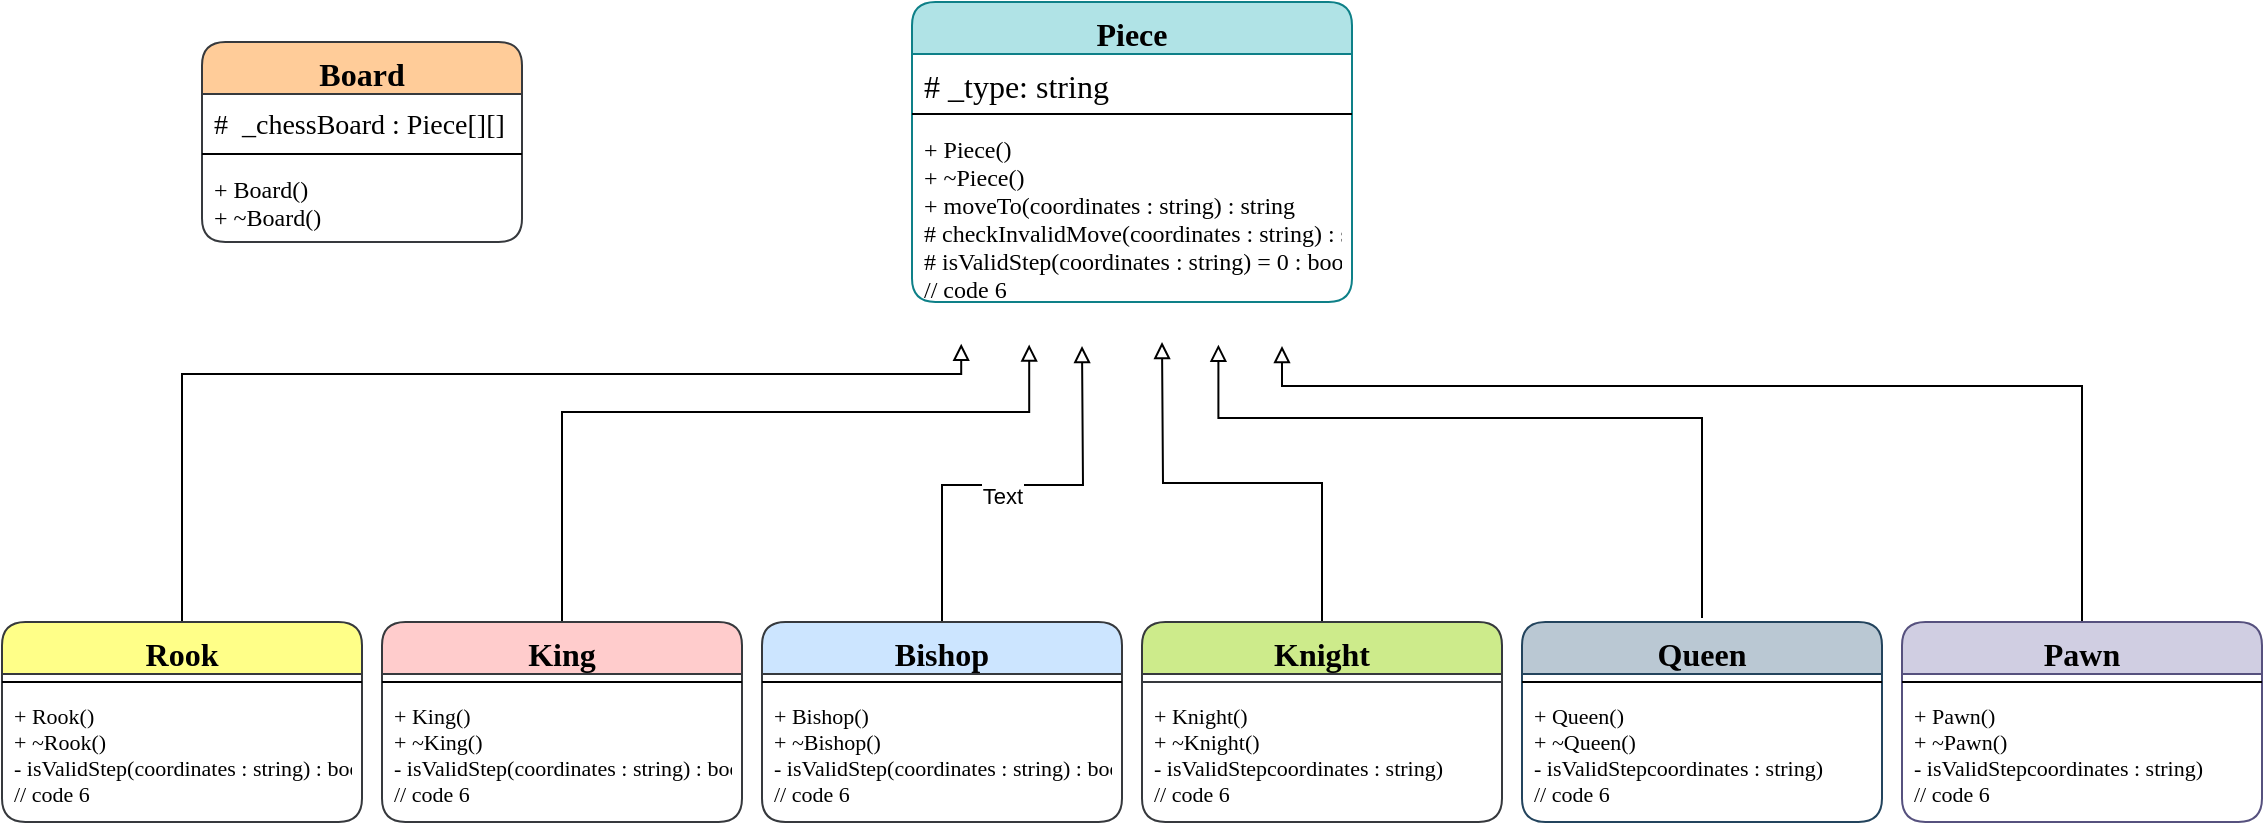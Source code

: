 <mxfile version="14.1.1" type="gitlab">
  <diagram name="Page-1" id="e7e014a7-5840-1c2e-5031-d8a46d1fe8dd">
    <mxGraphModel dx="868" dy="482" grid="1" gridSize="10" guides="1" tooltips="1" connect="1" arrows="1" fold="1" page="1" pageScale="1" pageWidth="1169" pageHeight="826" background="#ffffff" math="0" shadow="0">
      <root>
        <mxCell id="0" />
        <mxCell id="1" parent="0" />
        <mxCell id="q7scO-yD-raQt846I80v-45" value="Piece" style="swimlane;fontStyle=1;align=center;verticalAlign=top;childLayout=stackLayout;horizontal=1;startSize=26;horizontalStack=0;resizeParent=1;resizeParentMax=0;resizeLast=0;collapsible=1;marginBottom=0;fillColor=#b0e3e6;strokeColor=#0e8088;rounded=1;fontFamily=Oswald;fontSource=https%3A%2F%2Ffonts.googleapis.com%2Fcss%3Ffamily%3DOswald;fontSize=16;" parent="1" vertex="1">
          <mxGeometry x="475" y="50" width="220" height="150" as="geometry" />
        </mxCell>
        <mxCell id="q7scO-yD-raQt846I80v-46" value="# _type: string" style="text;strokeColor=none;fillColor=none;align=left;verticalAlign=top;spacingLeft=4;spacingRight=4;overflow=hidden;rotatable=0;points=[[0,0.5],[1,0.5]];portConstraint=eastwest;rounded=1;fontFamily=Oswald;fontSource=https%3A%2F%2Ffonts.googleapis.com%2Fcss%3Ffamily%3DOswald;fontSize=16;" parent="q7scO-yD-raQt846I80v-45" vertex="1">
          <mxGeometry y="26" width="220" height="26" as="geometry" />
        </mxCell>
        <mxCell id="q7scO-yD-raQt846I80v-47" value="" style="line;strokeWidth=1;fillColor=none;align=left;verticalAlign=middle;spacingTop=-1;spacingLeft=3;spacingRight=3;rotatable=0;labelPosition=right;points=[];portConstraint=eastwest;rounded=1;fontFamily=Oswald;fontSource=https%3A%2F%2Ffonts.googleapis.com%2Fcss%3Ffamily%3DOswald;" parent="q7scO-yD-raQt846I80v-45" vertex="1">
          <mxGeometry y="52" width="220" height="8" as="geometry" />
        </mxCell>
        <mxCell id="q7scO-yD-raQt846I80v-48" value="+ Piece()&#xa;+ ~Piece()&#xa;+ moveTo(coordinates : string) : string &#xa;# checkInvalidMove(coordinates : string) : string&#xa;# isValidStep(coordinates : string) = 0 : bool&#xa;// code 6&#xa;  " style="text;strokeColor=none;fillColor=none;align=left;verticalAlign=top;spacingLeft=4;spacingRight=4;overflow=hidden;rotatable=0;points=[[0,0.5],[1,0.5]];portConstraint=eastwest;rounded=1;fontFamily=Oswald;fontSource=https%3A%2F%2Ffonts.googleapis.com%2Fcss%3Ffamily%3DOswald;" parent="q7scO-yD-raQt846I80v-45" vertex="1">
          <mxGeometry y="60" width="220" height="90" as="geometry" />
        </mxCell>
        <mxCell id="4FuHs41zH2ZakiETceFW-1" value="Board" style="swimlane;fontStyle=1;align=center;verticalAlign=top;childLayout=stackLayout;horizontal=1;startSize=26;horizontalStack=0;resizeParent=1;resizeParentMax=0;resizeLast=0;collapsible=1;marginBottom=0;fillColor=#ffcc99;strokeColor=#36393d;rounded=1;fontFamily=Oswald;fontSource=https%3A%2F%2Ffonts.googleapis.com%2Fcss%3Ffamily%3DOswald;fontSize=16;" parent="1" vertex="1">
          <mxGeometry x="120" y="70" width="160" height="100" as="geometry" />
        </mxCell>
        <mxCell id="4FuHs41zH2ZakiETceFW-2" value="#  _chessBoard : Piece[][]&#xa;" style="text;strokeColor=none;fillColor=none;align=left;verticalAlign=top;spacingLeft=4;spacingRight=4;overflow=hidden;rotatable=0;points=[[0,0.5],[1,0.5]];portConstraint=eastwest;rounded=1;fontFamily=Oswald;fontSource=https%3A%2F%2Ffonts.googleapis.com%2Fcss%3Ffamily%3DOswald;fontSize=14;" parent="4FuHs41zH2ZakiETceFW-1" vertex="1">
          <mxGeometry y="26" width="160" height="26" as="geometry" />
        </mxCell>
        <mxCell id="4FuHs41zH2ZakiETceFW-3" value="" style="line;strokeWidth=1;fillColor=none;align=left;verticalAlign=middle;spacingTop=-1;spacingLeft=3;spacingRight=3;rotatable=0;labelPosition=right;points=[];portConstraint=eastwest;rounded=1;fontFamily=Oswald;fontSource=https%3A%2F%2Ffonts.googleapis.com%2Fcss%3Ffamily%3DOswald;" parent="4FuHs41zH2ZakiETceFW-1" vertex="1">
          <mxGeometry y="52" width="160" height="8" as="geometry" />
        </mxCell>
        <mxCell id="4FuHs41zH2ZakiETceFW-4" value="+ Board()&#xa;+ ~Board()&#xa;" style="text;align=left;verticalAlign=top;spacingLeft=4;spacingRight=4;overflow=hidden;rotatable=0;points=[[0,0.5],[1,0.5]];portConstraint=eastwest;rounded=1;fontFamily=Oswald;fontSource=https%3A%2F%2Ffonts.googleapis.com%2Fcss%3Ffamily%3DOswald;" parent="4FuHs41zH2ZakiETceFW-1" vertex="1">
          <mxGeometry y="60" width="160" height="40" as="geometry" />
        </mxCell>
        <mxCell id="lngdv73oLhFDTeajvxB4-60" style="edgeStyle=orthogonalEdgeStyle;rounded=0;orthogonalLoop=1;jettySize=auto;html=1;entryX=0.073;entryY=1.054;entryDx=0;entryDy=0;entryPerimeter=0;endArrow=block;endFill=0;fontFamily=Oswald;fontSource=https%3A%2F%2Ffonts.googleapis.com%2Fcss%3Ffamily%3DOswald;fontSize=16;exitX=0.5;exitY=0;exitDx=0;exitDy=0;" parent="1" source="lngdv73oLhFDTeajvxB4-15" edge="1">
          <mxGeometry relative="1" as="geometry">
            <mxPoint x="110" y="356" as="sourcePoint" />
            <mxPoint x="499.6" y="220.86" as="targetPoint" />
            <Array as="points">
              <mxPoint x="110" y="236" />
              <mxPoint x="500" y="236" />
            </Array>
          </mxGeometry>
        </mxCell>
        <mxCell id="lngdv73oLhFDTeajvxB4-15" value="Rook" style="swimlane;fontStyle=1;align=center;verticalAlign=top;childLayout=stackLayout;horizontal=1;startSize=26;horizontalStack=0;resizeParent=1;resizeParentMax=0;resizeLast=0;collapsible=1;marginBottom=0;fillColor=#ffff88;strokeColor=#36393d;rounded=1;fontFamily=Oswald;fontSource=https%3A%2F%2Ffonts.googleapis.com%2Fcss%3Ffamily%3DOswald;fontSize=16;" parent="1" vertex="1">
          <mxGeometry x="20" y="360" width="180" height="100" as="geometry" />
        </mxCell>
        <mxCell id="lngdv73oLhFDTeajvxB4-17" value="" style="line;strokeWidth=1;fillColor=none;align=left;verticalAlign=middle;spacingTop=-1;spacingLeft=3;spacingRight=3;rotatable=0;labelPosition=right;points=[];portConstraint=eastwest;rounded=1;fontFamily=Oswald;fontSource=https%3A%2F%2Ffonts.googleapis.com%2Fcss%3Ffamily%3DOswald;" parent="lngdv73oLhFDTeajvxB4-15" vertex="1">
          <mxGeometry y="26" width="180" height="8" as="geometry" />
        </mxCell>
        <mxCell id="lngdv73oLhFDTeajvxB4-18" value="+ Rook()&#xa;+ ~Rook()&#xa;- isValidStep(coordinates : string) : bool &#xa;// code 6&#xa;  " style="text;strokeColor=none;fillColor=none;align=left;verticalAlign=top;spacingLeft=4;spacingRight=4;overflow=hidden;rotatable=0;points=[[0,0.5],[1,0.5]];portConstraint=eastwest;rounded=1;fontFamily=Oswald;fontSource=https%3A%2F%2Ffonts.googleapis.com%2Fcss%3Ffamily%3DOswald;fontSize=11;" parent="lngdv73oLhFDTeajvxB4-15" vertex="1">
          <mxGeometry y="34" width="180" height="66" as="geometry" />
        </mxCell>
        <mxCell id="lngdv73oLhFDTeajvxB4-49" style="edgeStyle=orthogonalEdgeStyle;rounded=0;orthogonalLoop=1;jettySize=auto;html=1;entryX=0.243;entryY=1.07;entryDx=0;entryDy=0;entryPerimeter=0;endArrow=block;endFill=0;fontFamily=Oswald;fontSource=https%3A%2F%2Ffonts.googleapis.com%2Fcss%3Ffamily%3DOswald;fontSize=16;" parent="1" edge="1">
          <mxGeometry relative="1" as="geometry">
            <mxPoint x="300" y="360" as="sourcePoint" />
            <mxPoint x="533.6" y="221.3" as="targetPoint" />
            <Array as="points">
              <mxPoint x="300" y="255" />
              <mxPoint x="534" y="255" />
            </Array>
          </mxGeometry>
        </mxCell>
        <mxCell id="lngdv73oLhFDTeajvxB4-31" value="King" style="swimlane;fontStyle=1;align=center;verticalAlign=top;childLayout=stackLayout;horizontal=1;startSize=26;horizontalStack=0;resizeParent=1;resizeParentMax=0;resizeLast=0;collapsible=1;marginBottom=0;fillColor=#ffcccc;strokeColor=#36393d;rounded=1;fontFamily=Oswald;fontSource=https%3A%2F%2Ffonts.googleapis.com%2Fcss%3Ffamily%3DOswald;fontSize=16;" parent="1" vertex="1">
          <mxGeometry x="210" y="360" width="180" height="100" as="geometry" />
        </mxCell>
        <mxCell id="lngdv73oLhFDTeajvxB4-32" value="" style="line;strokeWidth=1;fillColor=none;align=left;verticalAlign=middle;spacingTop=-1;spacingLeft=3;spacingRight=3;rotatable=0;labelPosition=right;points=[];portConstraint=eastwest;rounded=1;fontFamily=Oswald;fontSource=https%3A%2F%2Ffonts.googleapis.com%2Fcss%3Ffamily%3DOswald;" parent="lngdv73oLhFDTeajvxB4-31" vertex="1">
          <mxGeometry y="26" width="180" height="8" as="geometry" />
        </mxCell>
        <mxCell id="lngdv73oLhFDTeajvxB4-33" value="+ King()&#xa;+ ~King()&#xa;- isValidStep(coordinates : string) : bool &#xa;// code 6&#xa;  " style="text;strokeColor=none;fillColor=none;align=left;verticalAlign=top;spacingLeft=4;spacingRight=4;overflow=hidden;rotatable=0;points=[[0,0.5],[1,0.5]];portConstraint=eastwest;rounded=1;fontFamily=Oswald;fontSource=https%3A%2F%2Ffonts.googleapis.com%2Fcss%3Ffamily%3DOswald;fontSize=11;" parent="lngdv73oLhFDTeajvxB4-31" vertex="1">
          <mxGeometry y="34" width="180" height="66" as="geometry" />
        </mxCell>
        <mxCell id="lngdv73oLhFDTeajvxB4-59" style="edgeStyle=orthogonalEdgeStyle;rounded=0;orthogonalLoop=1;jettySize=auto;html=1;exitX=0.5;exitY=0;exitDx=0;exitDy=0;endArrow=block;endFill=0;fontFamily=Oswald;fontSource=https%3A%2F%2Ffonts.googleapis.com%2Fcss%3Ffamily%3DOswald;fontSize=16;" parent="1" source="lngdv73oLhFDTeajvxB4-36" edge="1">
          <mxGeometry relative="1" as="geometry">
            <mxPoint x="660" y="222.0" as="targetPoint" />
            <mxPoint x="1060" y="352" as="sourcePoint" />
            <Array as="points">
              <mxPoint x="1060" y="242" />
              <mxPoint x="660" y="242" />
            </Array>
          </mxGeometry>
        </mxCell>
        <mxCell id="lngdv73oLhFDTeajvxB4-36" value="Pawn" style="swimlane;fontStyle=1;align=center;verticalAlign=top;childLayout=stackLayout;horizontal=1;startSize=26;horizontalStack=0;resizeParent=1;resizeParentMax=0;resizeLast=0;collapsible=1;marginBottom=0;fillColor=#d0cee2;strokeColor=#56517e;rounded=1;fontFamily=Oswald;fontSource=https%3A%2F%2Ffonts.googleapis.com%2Fcss%3Ffamily%3DOswald;fontSize=16;" parent="1" vertex="1">
          <mxGeometry x="970" y="360" width="180" height="100" as="geometry" />
        </mxCell>
        <mxCell id="lngdv73oLhFDTeajvxB4-37" value="" style="line;strokeWidth=1;fillColor=none;align=left;verticalAlign=middle;spacingTop=-1;spacingLeft=3;spacingRight=3;rotatable=0;labelPosition=right;points=[];portConstraint=eastwest;rounded=1;fontFamily=Oswald;fontSource=https%3A%2F%2Ffonts.googleapis.com%2Fcss%3Ffamily%3DOswald;" parent="lngdv73oLhFDTeajvxB4-36" vertex="1">
          <mxGeometry y="26" width="180" height="8" as="geometry" />
        </mxCell>
        <mxCell id="lngdv73oLhFDTeajvxB4-38" value="+ Pawn()&#xa;+ ~Pawn()&#xa;- isValidStepcoordinates : string) &#xa;// code 6" style="text;strokeColor=none;fillColor=none;align=left;verticalAlign=top;spacingLeft=4;spacingRight=4;overflow=hidden;rotatable=0;points=[[0,0.5],[1,0.5]];portConstraint=eastwest;rounded=1;fontFamily=Oswald;fontSource=https%3A%2F%2Ffonts.googleapis.com%2Fcss%3Ffamily%3DOswald;fontSize=11;" parent="lngdv73oLhFDTeajvxB4-36" vertex="1">
          <mxGeometry y="34" width="180" height="66" as="geometry" />
        </mxCell>
        <mxCell id="lngdv73oLhFDTeajvxB4-57" style="edgeStyle=orthogonalEdgeStyle;rounded=0;orthogonalLoop=1;jettySize=auto;html=1;entryX=0.716;entryY=1.037;entryDx=0;entryDy=0;entryPerimeter=0;endArrow=block;endFill=0;fontFamily=Oswald;fontSource=https%3A%2F%2Ffonts.googleapis.com%2Fcss%3Ffamily%3DOswald;fontSize=16;" parent="1" edge="1">
          <mxGeometry relative="1" as="geometry">
            <mxPoint x="870" y="358" as="sourcePoint" />
            <mxPoint x="628.2" y="221.33" as="targetPoint" />
            <Array as="points">
              <mxPoint x="870" y="258" />
              <mxPoint x="628" y="258" />
            </Array>
          </mxGeometry>
        </mxCell>
        <mxCell id="lngdv73oLhFDTeajvxB4-39" value="Queen" style="swimlane;fontStyle=1;align=center;verticalAlign=top;childLayout=stackLayout;horizontal=1;startSize=26;horizontalStack=0;resizeParent=1;resizeParentMax=0;resizeLast=0;collapsible=1;marginBottom=0;fillColor=#bac8d3;strokeColor=#23445d;rounded=1;fontFamily=Oswald;fontSource=https%3A%2F%2Ffonts.googleapis.com%2Fcss%3Ffamily%3DOswald;fontSize=16;" parent="1" vertex="1">
          <mxGeometry x="780" y="360" width="180" height="100" as="geometry" />
        </mxCell>
        <mxCell id="lngdv73oLhFDTeajvxB4-40" value="" style="line;strokeWidth=1;fillColor=none;align=left;verticalAlign=middle;spacingTop=-1;spacingLeft=3;spacingRight=3;rotatable=0;labelPosition=right;points=[];portConstraint=eastwest;rounded=1;fontFamily=Oswald;fontSource=https%3A%2F%2Ffonts.googleapis.com%2Fcss%3Ffamily%3DOswald;" parent="lngdv73oLhFDTeajvxB4-39" vertex="1">
          <mxGeometry y="26" width="180" height="8" as="geometry" />
        </mxCell>
        <mxCell id="lngdv73oLhFDTeajvxB4-41" value="+ Queen()&#xa;+ ~Queen()&#xa;- isValidStepcoordinates : string) &#xa;// code 6&#xa;  " style="text;strokeColor=none;fillColor=none;align=left;verticalAlign=top;spacingLeft=4;spacingRight=4;overflow=hidden;rotatable=0;points=[[0,0.5],[1,0.5]];portConstraint=eastwest;rounded=1;fontFamily=Oswald;fontSource=https%3A%2F%2Ffonts.googleapis.com%2Fcss%3Ffamily%3DOswald;fontSize=11;" parent="lngdv73oLhFDTeajvxB4-39" vertex="1">
          <mxGeometry y="34" width="180" height="66" as="geometry" />
        </mxCell>
        <mxCell id="lngdv73oLhFDTeajvxB4-51" style="edgeStyle=orthogonalEdgeStyle;rounded=0;orthogonalLoop=1;jettySize=auto;html=1;exitX=0.5;exitY=0;exitDx=0;exitDy=0;endArrow=block;endFill=0;fontFamily=Oswald;fontSource=https%3A%2F%2Ffonts.googleapis.com%2Fcss%3Ffamily%3DOswald;fontSize=16;" parent="1" source="lngdv73oLhFDTeajvxB4-42" edge="1">
          <mxGeometry relative="1" as="geometry">
            <mxPoint x="600" y="220.0" as="targetPoint" />
            <mxPoint x="680" y="350" as="sourcePoint" />
          </mxGeometry>
        </mxCell>
        <mxCell id="lngdv73oLhFDTeajvxB4-42" value="Knight" style="swimlane;fontStyle=1;align=center;verticalAlign=top;childLayout=stackLayout;horizontal=1;startSize=26;horizontalStack=0;resizeParent=1;resizeParentMax=0;resizeLast=0;collapsible=1;marginBottom=0;fillColor=#cdeb8b;strokeColor=#36393d;rounded=1;fontFamily=Oswald;fontSource=https%3A%2F%2Ffonts.googleapis.com%2Fcss%3Ffamily%3DOswald;fontSize=16;" parent="1" vertex="1">
          <mxGeometry x="590" y="360" width="180" height="100" as="geometry" />
        </mxCell>
        <mxCell id="lngdv73oLhFDTeajvxB4-43" value="" style="line;strokeWidth=1;fillColor=#cdeb8b;align=left;verticalAlign=middle;spacingTop=-1;spacingLeft=3;spacingRight=3;rotatable=0;labelPosition=right;points=[];portConstraint=eastwest;rounded=1;fontFamily=Oswald;fontSource=https%3A%2F%2Ffonts.googleapis.com%2Fcss%3Ffamily%3DOswald;strokeColor=#36393d;" parent="lngdv73oLhFDTeajvxB4-42" vertex="1">
          <mxGeometry y="26" width="180" height="8" as="geometry" />
        </mxCell>
        <mxCell id="lngdv73oLhFDTeajvxB4-44" value="+ Knight()&#xa;+ ~Knight()&#xa;- isValidStepcoordinates : string) &#xa;// code 6&#xa;  " style="text;strokeColor=none;fillColor=none;align=left;verticalAlign=top;spacingLeft=4;spacingRight=4;overflow=hidden;rotatable=0;points=[[0,0.5],[1,0.5]];portConstraint=eastwest;rounded=1;fontFamily=Oswald;fontSource=https%3A%2F%2Ffonts.googleapis.com%2Fcss%3Ffamily%3DOswald;fontSize=11;" parent="lngdv73oLhFDTeajvxB4-42" vertex="1">
          <mxGeometry y="34" width="180" height="66" as="geometry" />
        </mxCell>
        <mxCell id="lngdv73oLhFDTeajvxB4-50" style="edgeStyle=orthogonalEdgeStyle;rounded=0;orthogonalLoop=1;jettySize=auto;html=1;exitX=0.5;exitY=0;exitDx=0;exitDy=0;endArrow=block;endFill=0;fontFamily=Oswald;fontSource=https%3A%2F%2Ffonts.googleapis.com%2Fcss%3Ffamily%3DOswald;fontSize=16;" parent="1" source="lngdv73oLhFDTeajvxB4-45" edge="1">
          <mxGeometry relative="1" as="geometry">
            <mxPoint x="560" y="222.0" as="targetPoint" />
            <mxPoint x="490" y="352" as="sourcePoint" />
          </mxGeometry>
        </mxCell>
        <mxCell id="tPkLFKMwlmbnAB3WAvOj-1" value="Text" style="edgeLabel;html=1;align=center;verticalAlign=middle;resizable=0;points=[];" vertex="1" connectable="0" parent="lngdv73oLhFDTeajvxB4-50">
          <mxGeometry x="-0.058" y="-5" relative="1" as="geometry">
            <mxPoint as="offset" />
          </mxGeometry>
        </mxCell>
        <mxCell id="lngdv73oLhFDTeajvxB4-45" value="Bishop" style="swimlane;fontStyle=1;align=center;verticalAlign=top;childLayout=stackLayout;horizontal=1;startSize=26;horizontalStack=0;resizeParent=1;resizeParentMax=0;resizeLast=0;collapsible=1;marginBottom=0;fillColor=#cce5ff;strokeColor=#36393d;rounded=1;fontFamily=Oswald;fontSource=https%3A%2F%2Ffonts.googleapis.com%2Fcss%3Ffamily%3DOswald;fontSize=16;" parent="1" vertex="1">
          <mxGeometry x="400" y="360" width="180" height="100" as="geometry" />
        </mxCell>
        <mxCell id="lngdv73oLhFDTeajvxB4-46" value="" style="line;strokeWidth=1;fillColor=none;align=left;verticalAlign=middle;spacingTop=-1;spacingLeft=3;spacingRight=3;rotatable=0;labelPosition=right;points=[];portConstraint=eastwest;rounded=1;fontFamily=Oswald;fontSource=https%3A%2F%2Ffonts.googleapis.com%2Fcss%3Ffamily%3DOswald;" parent="lngdv73oLhFDTeajvxB4-45" vertex="1">
          <mxGeometry y="26" width="180" height="8" as="geometry" />
        </mxCell>
        <mxCell id="lngdv73oLhFDTeajvxB4-47" value="+ Bishop()&#xa;+ ~Bishop()&#xa;- isValidStep(coordinates : string) : bool &#xa;// code 6&#xa;  " style="text;strokeColor=none;fillColor=none;align=left;verticalAlign=top;spacingLeft=4;spacingRight=4;overflow=hidden;rotatable=0;points=[[0,0.5],[1,0.5]];portConstraint=eastwest;rounded=1;fontFamily=Oswald;fontSource=https%3A%2F%2Ffonts.googleapis.com%2Fcss%3Ffamily%3DOswald;fontSize=11;" parent="lngdv73oLhFDTeajvxB4-45" vertex="1">
          <mxGeometry y="34" width="180" height="66" as="geometry" />
        </mxCell>
      </root>
    </mxGraphModel>
  </diagram>
</mxfile>

